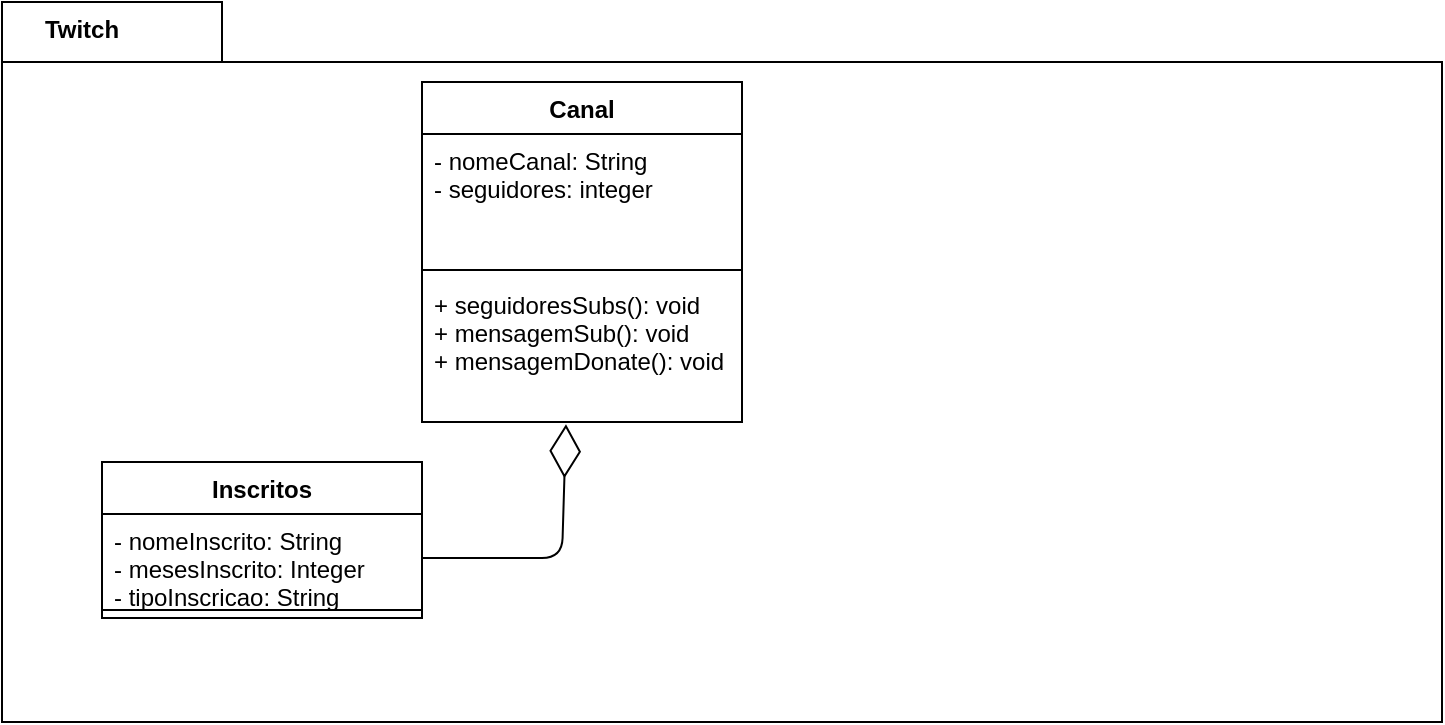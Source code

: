 <mxfile version="14.7.8" type="device"><diagram id="k5VwulpplckdIF_pRXWL" name="Page-1"><mxGraphModel dx="782" dy="468" grid="1" gridSize="10" guides="1" tooltips="1" connect="1" arrows="1" fold="1" page="1" pageScale="1" pageWidth="827" pageHeight="1169" math="0" shadow="0"><root><mxCell id="0"/><mxCell id="1" parent="0"/><mxCell id="pG2NbXTKQOkkRhCivMcw-2" value="" style="line;strokeWidth=1;fillColor=none;align=left;verticalAlign=middle;spacingTop=-1;spacingLeft=3;spacingRight=3;rotatable=0;labelPosition=right;points=[];portConstraint=eastwest;" parent="1" vertex="1"><mxGeometry x="274" y="250" width="40" height="8" as="geometry"/></mxCell><mxCell id="pG2NbXTKQOkkRhCivMcw-3" value="" style="shape=folder;fontStyle=1;spacingTop=10;tabWidth=110;tabHeight=30;tabPosition=left;html=1;" parent="1" vertex="1"><mxGeometry x="54" y="110" width="720" height="360" as="geometry"/></mxCell><mxCell id="pG2NbXTKQOkkRhCivMcw-4" value="Canal" style="swimlane;fontStyle=1;align=center;verticalAlign=top;childLayout=stackLayout;horizontal=1;startSize=26;horizontalStack=0;resizeParent=1;resizeParentMax=0;resizeLast=0;collapsible=1;marginBottom=0;" parent="1" vertex="1"><mxGeometry x="264" y="150" width="160" height="170" as="geometry"/></mxCell><mxCell id="pG2NbXTKQOkkRhCivMcw-5" value="- nomeCanal: String&#10;- seguidores: integer&#10;&#10;" style="text;strokeColor=none;fillColor=none;align=left;verticalAlign=top;spacingLeft=4;spacingRight=4;overflow=hidden;rotatable=0;points=[[0,0.5],[1,0.5]];portConstraint=eastwest;" parent="pG2NbXTKQOkkRhCivMcw-4" vertex="1"><mxGeometry y="26" width="160" height="64" as="geometry"/></mxCell><mxCell id="pG2NbXTKQOkkRhCivMcw-6" value="" style="line;strokeWidth=1;fillColor=none;align=left;verticalAlign=middle;spacingTop=-1;spacingLeft=3;spacingRight=3;rotatable=0;labelPosition=right;points=[];portConstraint=eastwest;" parent="pG2NbXTKQOkkRhCivMcw-4" vertex="1"><mxGeometry y="90" width="160" height="8" as="geometry"/></mxCell><mxCell id="pG2NbXTKQOkkRhCivMcw-7" value="+ seguidoresSubs(): void&#10;+ mensagemSub(): void&#10;+ mensagemDonate(): void" style="text;strokeColor=none;fillColor=none;align=left;verticalAlign=top;spacingLeft=4;spacingRight=4;overflow=hidden;rotatable=0;points=[[0,0.5],[1,0.5]];portConstraint=eastwest;" parent="pG2NbXTKQOkkRhCivMcw-4" vertex="1"><mxGeometry y="98" width="160" height="72" as="geometry"/></mxCell><mxCell id="pG2NbXTKQOkkRhCivMcw-8" value="Inscritos" style="swimlane;fontStyle=1;align=center;verticalAlign=top;childLayout=stackLayout;horizontal=1;startSize=26;horizontalStack=0;resizeParent=1;resizeParentMax=0;resizeLast=0;collapsible=1;marginBottom=0;" parent="1" vertex="1"><mxGeometry x="104" y="340" width="160" height="78" as="geometry"/></mxCell><mxCell id="pG2NbXTKQOkkRhCivMcw-9" value="- nomeInscrito: String&#10;- mesesInscrito: Integer&#10;- tipoInscricao: String" style="text;strokeColor=none;fillColor=none;align=left;verticalAlign=top;spacingLeft=4;spacingRight=4;overflow=hidden;rotatable=0;points=[[0,0.5],[1,0.5]];portConstraint=eastwest;" parent="pG2NbXTKQOkkRhCivMcw-8" vertex="1"><mxGeometry y="26" width="160" height="44" as="geometry"/></mxCell><mxCell id="pG2NbXTKQOkkRhCivMcw-10" value="" style="line;strokeWidth=1;fillColor=none;align=left;verticalAlign=middle;spacingTop=-1;spacingLeft=3;spacingRight=3;rotatable=0;labelPosition=right;points=[];portConstraint=eastwest;" parent="pG2NbXTKQOkkRhCivMcw-8" vertex="1"><mxGeometry y="70" width="160" height="8" as="geometry"/></mxCell><mxCell id="pG2NbXTKQOkkRhCivMcw-12" value="" style="endArrow=diamondThin;endFill=0;endSize=24;html=1;exitX=1;exitY=0.5;exitDx=0;exitDy=0;entryX=0.45;entryY=1.016;entryDx=0;entryDy=0;entryPerimeter=0;" parent="1" source="pG2NbXTKQOkkRhCivMcw-9" target="pG2NbXTKQOkkRhCivMcw-7" edge="1"><mxGeometry width="160" relative="1" as="geometry"><mxPoint x="324" y="360" as="sourcePoint"/><mxPoint x="484" y="360" as="targetPoint"/><Array as="points"><mxPoint x="334" y="388"/></Array></mxGeometry></mxCell><mxCell id="pG2NbXTKQOkkRhCivMcw-19" value="Twitch" style="text;align=center;fontStyle=1;verticalAlign=middle;spacingLeft=3;spacingRight=3;strokeColor=none;rotatable=0;points=[[0,0.5],[1,0.5]];portConstraint=eastwest;" parent="1" vertex="1"><mxGeometry x="54" y="110" width="80" height="26" as="geometry"/></mxCell></root></mxGraphModel></diagram></mxfile>